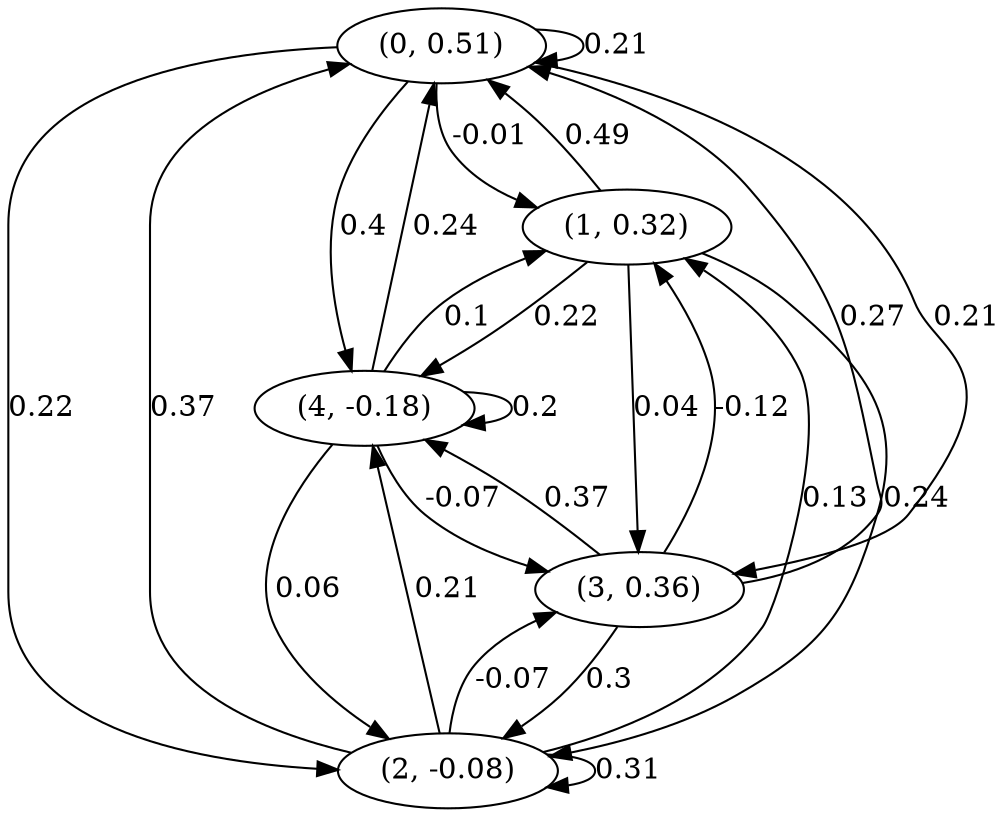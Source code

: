 digraph {
    0 [ label = "(0, 0.51)" ]
    1 [ label = "(1, 0.32)" ]
    2 [ label = "(2, -0.08)" ]
    3 [ label = "(3, 0.36)" ]
    4 [ label = "(4, -0.18)" ]
    0 -> 0 [ label = "0.21" ]
    2 -> 2 [ label = "0.31" ]
    4 -> 4 [ label = "0.2" ]
    1 -> 0 [ label = "0.49" ]
    2 -> 0 [ label = "0.37" ]
    3 -> 0 [ label = "0.27" ]
    4 -> 0 [ label = "0.24" ]
    0 -> 1 [ label = "-0.01" ]
    2 -> 1 [ label = "0.13" ]
    3 -> 1 [ label = "-0.12" ]
    4 -> 1 [ label = "0.1" ]
    0 -> 2 [ label = "0.22" ]
    1 -> 2 [ label = "0.24" ]
    3 -> 2 [ label = "0.3" ]
    4 -> 2 [ label = "0.06" ]
    0 -> 3 [ label = "0.21" ]
    1 -> 3 [ label = "0.04" ]
    2 -> 3 [ label = "-0.07" ]
    4 -> 3 [ label = "-0.07" ]
    0 -> 4 [ label = "0.4" ]
    1 -> 4 [ label = "0.22" ]
    2 -> 4 [ label = "0.21" ]
    3 -> 4 [ label = "0.37" ]
}

